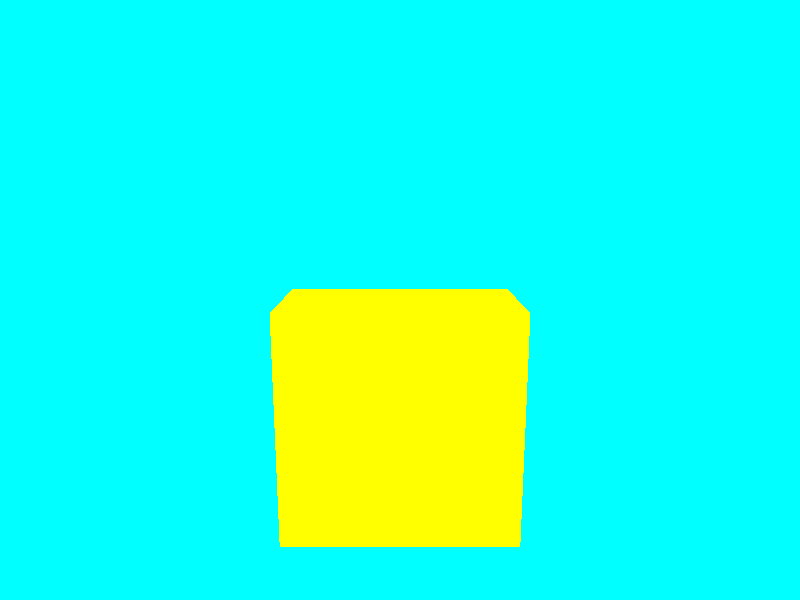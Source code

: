 #include "colors.inc"    

background { color Cyan }

camera {
  location <0, 2, -3>
  look_at <0, 1, 2>
}


box {
  <-1, -1, 1.5>, <1, 1, 2.5>
  texture {
    pigment { color Yellow }
  }
}


light_source { <2, 4, -3> color White}
